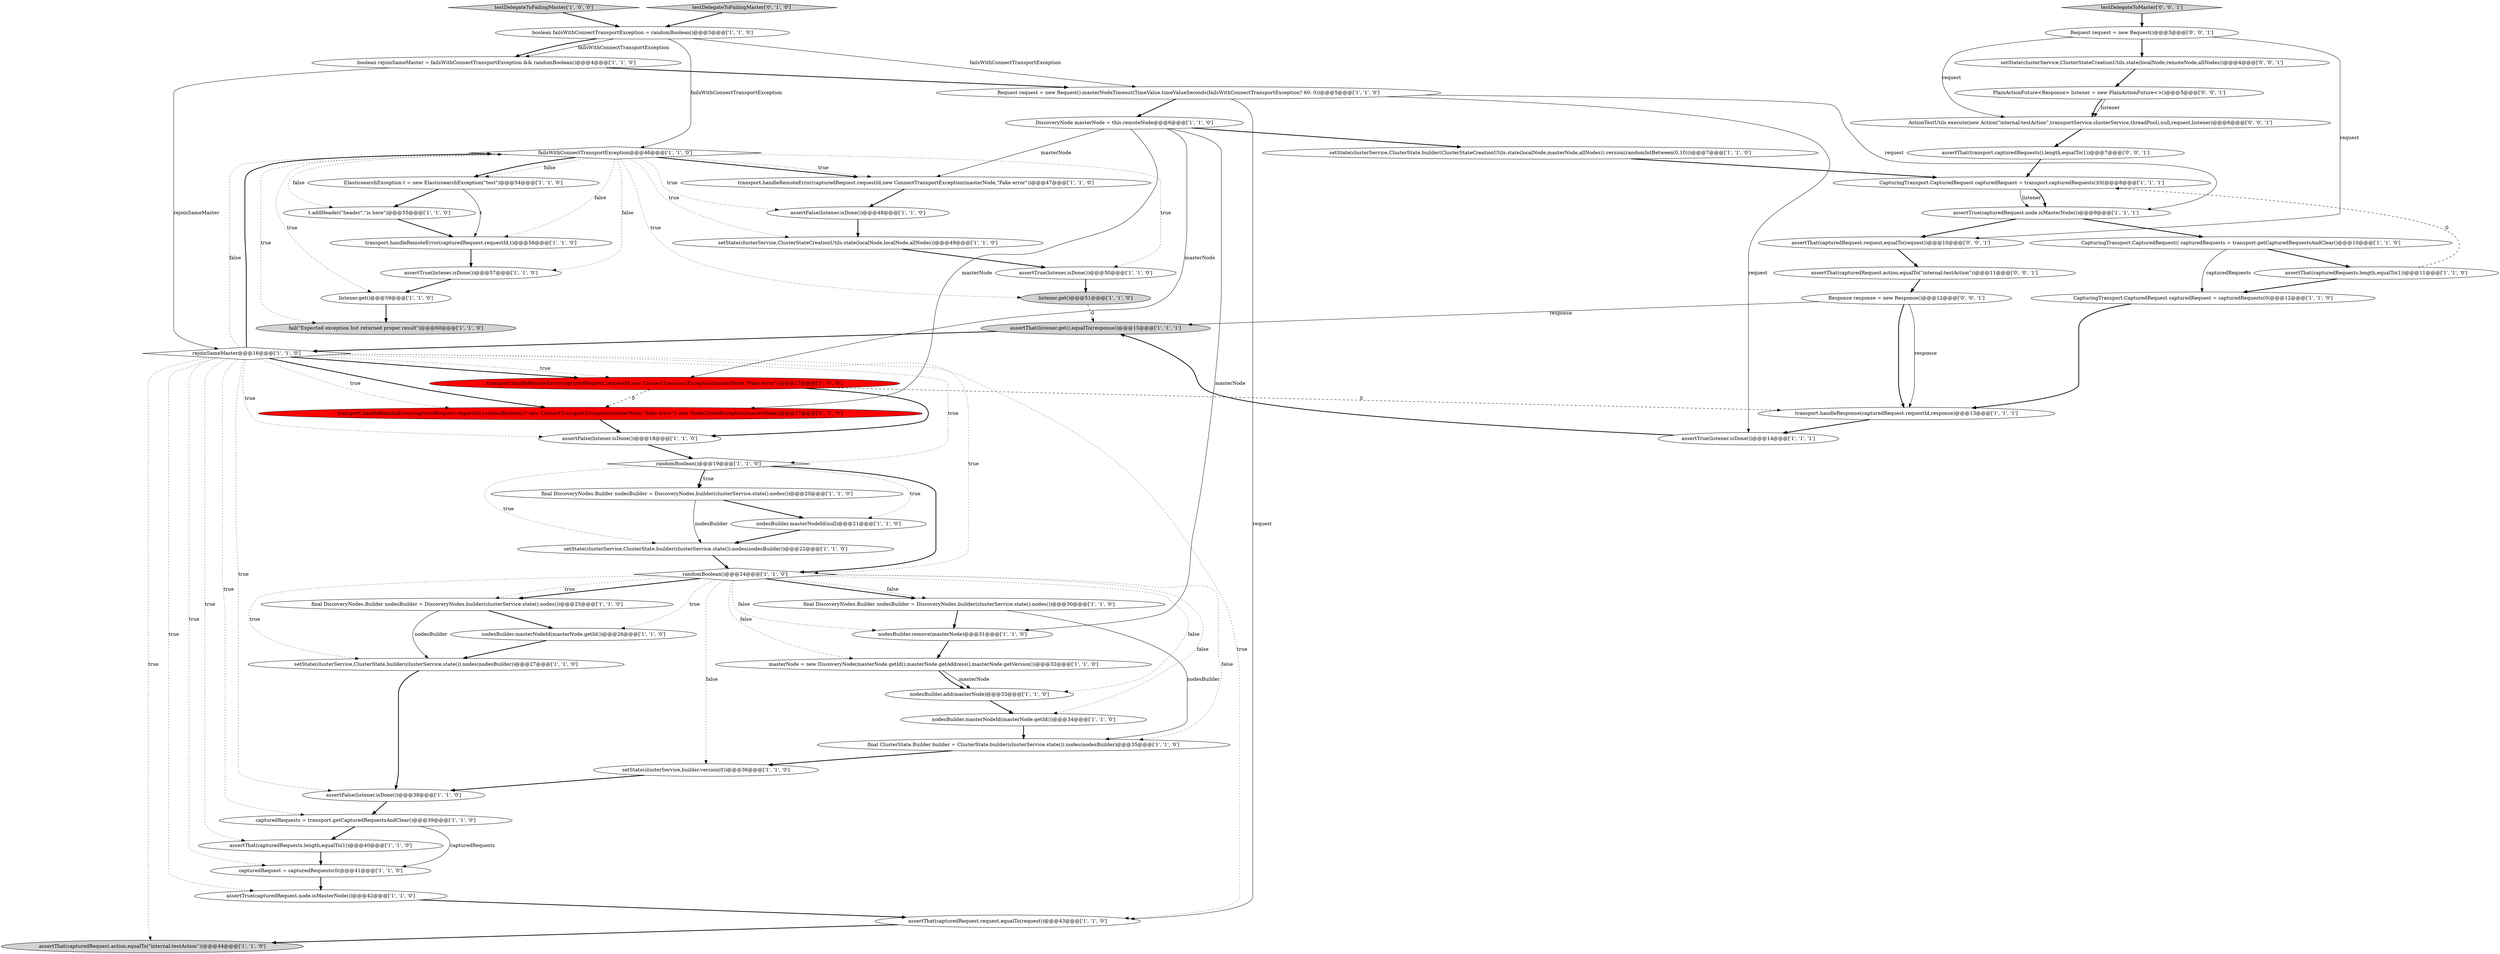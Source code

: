 digraph {
25 [style = filled, label = "t.addHeader(\"header\",\"is here\")@@@55@@@['1', '1', '0']", fillcolor = white, shape = ellipse image = "AAA0AAABBB1BBB"];
14 [style = filled, label = "assertFalse(listener.isDone())@@@38@@@['1', '1', '0']", fillcolor = white, shape = ellipse image = "AAA0AAABBB1BBB"];
39 [style = filled, label = "transport.handleResponse(capturedRequest.requestId,response)@@@13@@@['1', '1', '1']", fillcolor = white, shape = ellipse image = "AAA0AAABBB1BBB"];
27 [style = filled, label = "boolean failsWithConnectTransportException = randomBoolean()@@@3@@@['1', '1', '0']", fillcolor = white, shape = ellipse image = "AAA0AAABBB1BBB"];
32 [style = filled, label = "assertThat(capturedRequests.length,equalTo(1))@@@40@@@['1', '1', '0']", fillcolor = white, shape = ellipse image = "AAA0AAABBB1BBB"];
58 [style = filled, label = "testDelegateToMaster['0', '0', '1']", fillcolor = lightgray, shape = diamond image = "AAA0AAABBB3BBB"];
12 [style = filled, label = "setState(clusterService,builder.version(0))@@@36@@@['1', '1', '0']", fillcolor = white, shape = ellipse image = "AAA0AAABBB1BBB"];
22 [style = filled, label = "assertFalse(listener.isDone())@@@48@@@['1', '1', '0']", fillcolor = white, shape = ellipse image = "AAA0AAABBB1BBB"];
56 [style = filled, label = "Request request = new Request()@@@3@@@['0', '0', '1']", fillcolor = white, shape = ellipse image = "AAA0AAABBB3BBB"];
61 [style = filled, label = "assertThat(capturedRequest.request,equalTo(request))@@@10@@@['0', '0', '1']", fillcolor = white, shape = ellipse image = "AAA0AAABBB3BBB"];
18 [style = filled, label = "listener.get()@@@59@@@['1', '1', '0']", fillcolor = white, shape = ellipse image = "AAA0AAABBB1BBB"];
7 [style = filled, label = "capturedRequests = transport.getCapturedRequestsAndClear()@@@39@@@['1', '1', '0']", fillcolor = white, shape = ellipse image = "AAA0AAABBB1BBB"];
50 [style = filled, label = "assertThat(capturedRequest.action,equalTo(\"internal:testAction\"))@@@44@@@['1', '1', '0']", fillcolor = lightgray, shape = ellipse image = "AAA0AAABBB1BBB"];
30 [style = filled, label = "assertFalse(listener.isDone())@@@18@@@['1', '1', '0']", fillcolor = white, shape = ellipse image = "AAA0AAABBB1BBB"];
53 [style = filled, label = "assertThat(capturedRequest.action,equalTo(\"internal:testAction\"))@@@11@@@['0', '0', '1']", fillcolor = white, shape = ellipse image = "AAA0AAABBB3BBB"];
10 [style = filled, label = "failsWithConnectTransportException@@@46@@@['1', '1', '0']", fillcolor = white, shape = diamond image = "AAA0AAABBB1BBB"];
23 [style = filled, label = "setState(clusterService,ClusterState.builder(clusterService.state()).nodes(nodesBuilder))@@@22@@@['1', '1', '0']", fillcolor = white, shape = ellipse image = "AAA0AAABBB1BBB"];
43 [style = filled, label = "fail(\"Expected exception but returned proper result\")@@@60@@@['1', '1', '0']", fillcolor = lightgray, shape = ellipse image = "AAA0AAABBB1BBB"];
34 [style = filled, label = "assertTrue(listener.isDone())@@@14@@@['1', '1', '1']", fillcolor = white, shape = ellipse image = "AAA0AAABBB1BBB"];
41 [style = filled, label = "CapturingTransport.CapturedRequest(( capturedRequests = transport.getCapturedRequestsAndClear()@@@10@@@['1', '1', '0']", fillcolor = white, shape = ellipse image = "AAA0AAABBB1BBB"];
46 [style = filled, label = "rejoinSameMaster@@@16@@@['1', '1', '0']", fillcolor = white, shape = diamond image = "AAA0AAABBB1BBB"];
51 [style = filled, label = "testDelegateToFailingMaster['0', '1', '0']", fillcolor = lightgray, shape = diamond image = "AAA0AAABBB2BBB"];
42 [style = filled, label = "nodesBuilder.remove(masterNode)@@@31@@@['1', '1', '0']", fillcolor = white, shape = ellipse image = "AAA0AAABBB1BBB"];
3 [style = filled, label = "nodesBuilder.masterNodeId(masterNode.getId())@@@26@@@['1', '1', '0']", fillcolor = white, shape = ellipse image = "AAA0AAABBB1BBB"];
6 [style = filled, label = "setState(clusterService,ClusterState.builder(ClusterStateCreationUtils.state(localNode,masterNode,allNodes)).version(randomIntBetween(0,10)))@@@7@@@['1', '1', '0']", fillcolor = white, shape = ellipse image = "AAA0AAABBB1BBB"];
21 [style = filled, label = "randomBoolean()@@@19@@@['1', '1', '0']", fillcolor = white, shape = diamond image = "AAA0AAABBB1BBB"];
24 [style = filled, label = "nodesBuilder.masterNodeId(null)@@@21@@@['1', '1', '0']", fillcolor = white, shape = ellipse image = "AAA0AAABBB1BBB"];
48 [style = filled, label = "assertThat(capturedRequest.request,equalTo(request))@@@43@@@['1', '1', '0']", fillcolor = white, shape = ellipse image = "AAA0AAABBB1BBB"];
36 [style = filled, label = "assertTrue(capturedRequest.node.isMasterNode())@@@42@@@['1', '1', '0']", fillcolor = white, shape = ellipse image = "AAA0AAABBB1BBB"];
4 [style = filled, label = "boolean rejoinSameMaster = failsWithConnectTransportException && randomBoolean()@@@4@@@['1', '1', '0']", fillcolor = white, shape = ellipse image = "AAA0AAABBB1BBB"];
13 [style = filled, label = "final DiscoveryNodes.Builder nodesBuilder = DiscoveryNodes.builder(clusterService.state().nodes())@@@30@@@['1', '1', '0']", fillcolor = white, shape = ellipse image = "AAA0AAABBB1BBB"];
20 [style = filled, label = "final ClusterState.Builder builder = ClusterState.builder(clusterService.state()).nodes(nodesBuilder)@@@35@@@['1', '1', '0']", fillcolor = white, shape = ellipse image = "AAA0AAABBB1BBB"];
59 [style = filled, label = "Response response = new Response()@@@12@@@['0', '0', '1']", fillcolor = white, shape = ellipse image = "AAA0AAABBB3BBB"];
60 [style = filled, label = "ActionTestUtils.execute(new Action(\"internal:testAction\",transportService,clusterService,threadPool),null,request,listener)@@@6@@@['0', '0', '1']", fillcolor = white, shape = ellipse image = "AAA0AAABBB3BBB"];
52 [style = filled, label = "transport.handleRemoteError(capturedRequest.requestId,randomBoolean()? new ConnectTransportException(masterNode,\"Fake error\"): new NodeClosedException(masterNode))@@@17@@@['0', '1', '0']", fillcolor = red, shape = ellipse image = "AAA1AAABBB2BBB"];
5 [style = filled, label = "testDelegateToFailingMaster['1', '0', '0']", fillcolor = lightgray, shape = diamond image = "AAA0AAABBB1BBB"];
15 [style = filled, label = "Request request = new Request().masterNodeTimeout(TimeValue.timeValueSeconds(failsWithConnectTransportException? 60: 0))@@@5@@@['1', '1', '0']", fillcolor = white, shape = ellipse image = "AAA0AAABBB1BBB"];
33 [style = filled, label = "transport.handleRemoteError(capturedRequest.requestId,new ConnectTransportException(masterNode,\"Fake error\"))@@@47@@@['1', '1', '0']", fillcolor = white, shape = ellipse image = "AAA0AAABBB1BBB"];
40 [style = filled, label = "transport.handleRemoteError(capturedRequest.requestId,new ConnectTransportException(masterNode,\"Fake error\"))@@@17@@@['1', '0', '0']", fillcolor = red, shape = ellipse image = "AAA1AAABBB1BBB"];
37 [style = filled, label = "setState(clusterService,ClusterStateCreationUtils.state(localNode,localNode,allNodes))@@@49@@@['1', '1', '0']", fillcolor = white, shape = ellipse image = "AAA0AAABBB1BBB"];
55 [style = filled, label = "PlainActionFuture<Response> listener = new PlainActionFuture<>()@@@5@@@['0', '0', '1']", fillcolor = white, shape = ellipse image = "AAA0AAABBB3BBB"];
19 [style = filled, label = "nodesBuilder.masterNodeId(masterNode.getId())@@@34@@@['1', '1', '0']", fillcolor = white, shape = ellipse image = "AAA0AAABBB1BBB"];
38 [style = filled, label = "DiscoveryNode masterNode = this.remoteNode@@@6@@@['1', '1', '0']", fillcolor = white, shape = ellipse image = "AAA0AAABBB1BBB"];
26 [style = filled, label = "assertTrue(listener.isDone())@@@57@@@['1', '1', '0']", fillcolor = white, shape = ellipse image = "AAA0AAABBB1BBB"];
8 [style = filled, label = "transport.handleRemoteError(capturedRequest.requestId,t)@@@56@@@['1', '1', '0']", fillcolor = white, shape = ellipse image = "AAA0AAABBB1BBB"];
31 [style = filled, label = "randomBoolean()@@@24@@@['1', '1', '0']", fillcolor = white, shape = diamond image = "AAA0AAABBB1BBB"];
28 [style = filled, label = "CapturingTransport.CapturedRequest capturedRequest = transport.capturedRequests()(0(@@@8@@@['1', '1', '1']", fillcolor = white, shape = ellipse image = "AAA0AAABBB1BBB"];
44 [style = filled, label = "final DiscoveryNodes.Builder nodesBuilder = DiscoveryNodes.builder(clusterService.state().nodes())@@@25@@@['1', '1', '0']", fillcolor = white, shape = ellipse image = "AAA0AAABBB1BBB"];
16 [style = filled, label = "listener.get()@@@51@@@['1', '1', '0']", fillcolor = lightgray, shape = ellipse image = "AAA0AAABBB1BBB"];
11 [style = filled, label = "setState(clusterService,ClusterState.builder(clusterService.state()).nodes(nodesBuilder))@@@27@@@['1', '1', '0']", fillcolor = white, shape = ellipse image = "AAA0AAABBB1BBB"];
47 [style = filled, label = "assertTrue(capturedRequest.node.isMasterNode())@@@9@@@['1', '1', '1']", fillcolor = white, shape = ellipse image = "AAA0AAABBB1BBB"];
54 [style = filled, label = "assertThat(transport.capturedRequests().length,equalTo(1))@@@7@@@['0', '0', '1']", fillcolor = white, shape = ellipse image = "AAA0AAABBB3BBB"];
57 [style = filled, label = "setState(clusterService,ClusterStateCreationUtils.state(localNode,remoteNode,allNodes))@@@4@@@['0', '0', '1']", fillcolor = white, shape = ellipse image = "AAA0AAABBB3BBB"];
1 [style = filled, label = "masterNode = new DiscoveryNode(masterNode.getId(),masterNode.getAddress(),masterNode.getVersion())@@@32@@@['1', '1', '0']", fillcolor = white, shape = ellipse image = "AAA0AAABBB1BBB"];
35 [style = filled, label = "capturedRequest = capturedRequests(0(@@@41@@@['1', '1', '0']", fillcolor = white, shape = ellipse image = "AAA0AAABBB1BBB"];
45 [style = filled, label = "ElasticsearchException t = new ElasticsearchException(\"test\")@@@54@@@['1', '1', '0']", fillcolor = white, shape = ellipse image = "AAA0AAABBB1BBB"];
49 [style = filled, label = "assertThat(listener.get(),equalTo(response))@@@15@@@['1', '1', '1']", fillcolor = lightgray, shape = ellipse image = "AAA0AAABBB1BBB"];
0 [style = filled, label = "CapturingTransport.CapturedRequest capturedRequest = capturedRequests(0(@@@12@@@['1', '1', '0']", fillcolor = white, shape = ellipse image = "AAA0AAABBB1BBB"];
17 [style = filled, label = "assertTrue(listener.isDone())@@@50@@@['1', '1', '0']", fillcolor = white, shape = ellipse image = "AAA0AAABBB1BBB"];
9 [style = filled, label = "final DiscoveryNodes.Builder nodesBuilder = DiscoveryNodes.builder(clusterService.state().nodes())@@@20@@@['1', '1', '0']", fillcolor = white, shape = ellipse image = "AAA0AAABBB1BBB"];
29 [style = filled, label = "nodesBuilder.add(masterNode)@@@33@@@['1', '1', '0']", fillcolor = white, shape = ellipse image = "AAA0AAABBB1BBB"];
2 [style = filled, label = "assertThat(capturedRequests.length,equalTo(1))@@@11@@@['1', '1', '0']", fillcolor = white, shape = ellipse image = "AAA0AAABBB1BBB"];
32->35 [style = bold, label=""];
7->32 [style = bold, label=""];
11->14 [style = bold, label=""];
22->37 [style = bold, label=""];
38->40 [style = solid, label="masterNode"];
7->35 [style = solid, label="capturedRequests"];
15->48 [style = solid, label="request"];
55->60 [style = solid, label="listener"];
4->15 [style = bold, label=""];
59->39 [style = solid, label="response"];
56->61 [style = solid, label="request"];
14->7 [style = bold, label=""];
13->20 [style = solid, label="nodesBuilder"];
21->31 [style = bold, label=""];
45->25 [style = bold, label=""];
21->24 [style = dotted, label="true"];
15->34 [style = solid, label="request"];
21->23 [style = dotted, label="true"];
46->48 [style = dotted, label="true"];
4->46 [style = solid, label="rejoinSameMaster"];
42->1 [style = bold, label=""];
31->3 [style = dotted, label="true"];
1->29 [style = solid, label="masterNode"];
10->16 [style = dotted, label="true"];
31->44 [style = dotted, label="true"];
56->60 [style = solid, label="request"];
9->24 [style = bold, label=""];
31->1 [style = dotted, label="false"];
17->16 [style = bold, label=""];
46->30 [style = dotted, label="true"];
55->60 [style = bold, label=""];
10->18 [style = dotted, label="true"];
15->38 [style = bold, label=""];
46->40 [style = dotted, label="true"];
10->26 [style = dotted, label="false"];
31->19 [style = dotted, label="false"];
57->55 [style = bold, label=""];
39->34 [style = bold, label=""];
19->20 [style = bold, label=""];
44->3 [style = bold, label=""];
10->43 [style = dotted, label="true"];
3->11 [style = bold, label=""];
46->31 [style = dotted, label="true"];
48->50 [style = bold, label=""];
10->45 [style = dotted, label="false"];
59->39 [style = bold, label=""];
56->57 [style = bold, label=""];
31->11 [style = dotted, label="true"];
41->2 [style = bold, label=""];
27->4 [style = solid, label="failsWithConnectTransportException"];
58->56 [style = bold, label=""];
38->6 [style = bold, label=""];
44->11 [style = solid, label="nodesBuilder"];
46->32 [style = dotted, label="true"];
21->9 [style = bold, label=""];
21->9 [style = dotted, label="true"];
46->7 [style = dotted, label="true"];
49->46 [style = bold, label=""];
10->45 [style = bold, label=""];
2->28 [style = dashed, label="0"];
12->14 [style = bold, label=""];
47->41 [style = bold, label=""];
51->27 [style = bold, label=""];
15->47 [style = solid, label="request"];
46->21 [style = dotted, label="true"];
46->40 [style = bold, label=""];
0->39 [style = bold, label=""];
28->47 [style = solid, label="listener"];
41->0 [style = solid, label="capturedRequests"];
45->8 [style = solid, label="t"];
23->31 [style = bold, label=""];
60->54 [style = bold, label=""];
46->10 [style = dotted, label="false"];
13->42 [style = bold, label=""];
10->25 [style = dotted, label="false"];
46->35 [style = dotted, label="true"];
9->23 [style = solid, label="nodesBuilder"];
34->49 [style = bold, label=""];
28->47 [style = bold, label=""];
31->13 [style = bold, label=""];
47->61 [style = bold, label=""];
59->49 [style = solid, label="response"];
46->10 [style = bold, label=""];
10->17 [style = dotted, label="true"];
38->33 [style = solid, label="masterNode"];
30->21 [style = bold, label=""];
2->0 [style = bold, label=""];
29->19 [style = bold, label=""];
31->20 [style = dotted, label="false"];
31->44 [style = bold, label=""];
40->39 [style = dashed, label="0"];
38->52 [style = solid, label="masterNode"];
46->50 [style = dotted, label="true"];
40->30 [style = bold, label=""];
31->42 [style = dotted, label="false"];
10->33 [style = bold, label=""];
1->29 [style = bold, label=""];
54->28 [style = bold, label=""];
10->37 [style = dotted, label="true"];
33->22 [style = bold, label=""];
27->15 [style = solid, label="failsWithConnectTransportException"];
46->52 [style = dotted, label="true"];
24->23 [style = bold, label=""];
46->36 [style = dotted, label="true"];
31->12 [style = dotted, label="false"];
40->52 [style = dashed, label="0"];
31->29 [style = dotted, label="false"];
46->14 [style = dotted, label="true"];
38->42 [style = solid, label="masterNode"];
37->17 [style = bold, label=""];
10->33 [style = dotted, label="true"];
46->52 [style = bold, label=""];
27->4 [style = bold, label=""];
61->53 [style = bold, label=""];
53->59 [style = bold, label=""];
18->43 [style = bold, label=""];
31->13 [style = dotted, label="false"];
10->8 [style = dotted, label="false"];
36->48 [style = bold, label=""];
27->10 [style = solid, label="failsWithConnectTransportException"];
20->12 [style = bold, label=""];
16->49 [style = dashed, label="0"];
10->22 [style = dotted, label="true"];
25->8 [style = bold, label=""];
5->27 [style = bold, label=""];
35->36 [style = bold, label=""];
52->30 [style = bold, label=""];
6->28 [style = bold, label=""];
26->18 [style = bold, label=""];
8->26 [style = bold, label=""];
}
